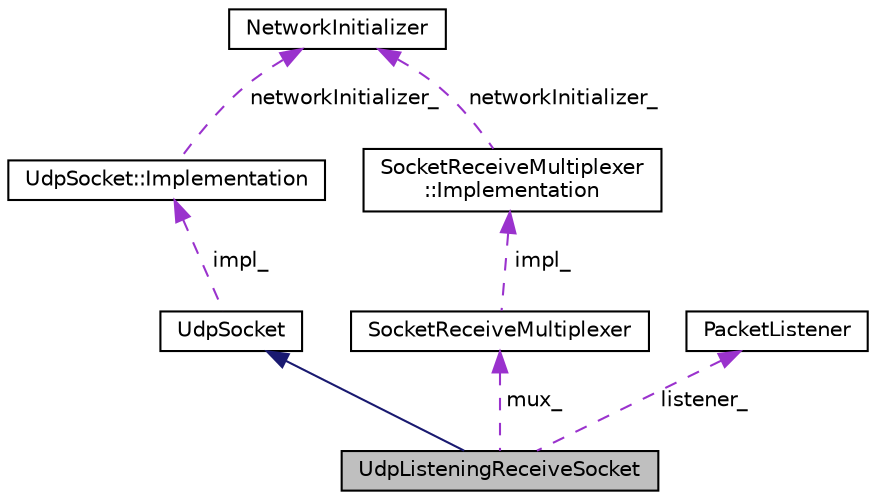 digraph "UdpListeningReceiveSocket"
{
 // LATEX_PDF_SIZE
  edge [fontname="Helvetica",fontsize="10",labelfontname="Helvetica",labelfontsize="10"];
  node [fontname="Helvetica",fontsize="10",shape=record];
  Node1 [label="UdpListeningReceiveSocket",height=0.2,width=0.4,color="black", fillcolor="grey75", style="filled", fontcolor="black",tooltip=" "];
  Node2 -> Node1 [dir="back",color="midnightblue",fontsize="10",style="solid",fontname="Helvetica"];
  Node2 [label="UdpSocket",height=0.2,width=0.4,color="black", fillcolor="white", style="filled",URL="$classUdpSocket.html",tooltip=" "];
  Node3 -> Node2 [dir="back",color="darkorchid3",fontsize="10",style="dashed",label=" impl_" ,fontname="Helvetica"];
  Node3 [label="UdpSocket::Implementation",height=0.2,width=0.4,color="black", fillcolor="white", style="filled",URL="$classUdpSocket_1_1Implementation.html",tooltip=" "];
  Node4 -> Node3 [dir="back",color="darkorchid3",fontsize="10",style="dashed",label=" networkInitializer_" ,fontname="Helvetica"];
  Node4 [label="NetworkInitializer",height=0.2,width=0.4,color="black", fillcolor="white", style="filled",URL="$classNetworkInitializer.html",tooltip=" "];
  Node5 -> Node1 [dir="back",color="darkorchid3",fontsize="10",style="dashed",label=" mux_" ,fontname="Helvetica"];
  Node5 [label="SocketReceiveMultiplexer",height=0.2,width=0.4,color="black", fillcolor="white", style="filled",URL="$classSocketReceiveMultiplexer.html",tooltip=" "];
  Node6 -> Node5 [dir="back",color="darkorchid3",fontsize="10",style="dashed",label=" impl_" ,fontname="Helvetica"];
  Node6 [label="SocketReceiveMultiplexer\l::Implementation",height=0.2,width=0.4,color="black", fillcolor="white", style="filled",URL="$classSocketReceiveMultiplexer_1_1Implementation.html",tooltip=" "];
  Node4 -> Node6 [dir="back",color="darkorchid3",fontsize="10",style="dashed",label=" networkInitializer_" ,fontname="Helvetica"];
  Node7 -> Node1 [dir="back",color="darkorchid3",fontsize="10",style="dashed",label=" listener_" ,fontname="Helvetica"];
  Node7 [label="PacketListener",height=0.2,width=0.4,color="black", fillcolor="white", style="filled",URL="$classPacketListener.html",tooltip=" "];
}
